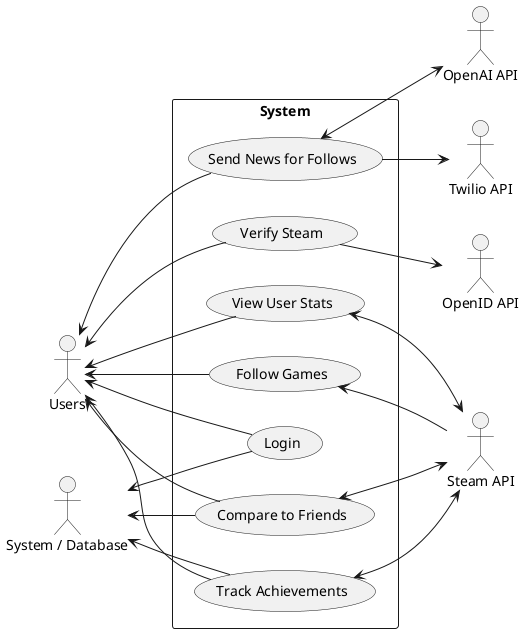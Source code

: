 @startuml

left to right direction

:Users:                     as users
:System / Database:         as sdb
:Steam API:                 as steam

:OpenID API:                as oid
:Twilio API:                as twilio
:OpenAI API:                as oai


rectangle System {

    (Login)                 as login
    (Verify Steam)          as verify
    (View User Stats)       as statsview
    (Follow Games)          as follow

    (Send News for Follows) as newssend
    (Track Achievements)    as achievements
    (Compare to Friends)    as compare

}


sdb <-- login
users <-- login


users <-- verify 
verify --> oid


users <-- statsview
statsview <--> steam


users <-- follow
follow <-- steam


users <-- newssend
newssend --> twilio
newssend <--> oai


users <-- achievements
achievements <--> steam
achievements --> sdb


users <-- compare
compare <--> steam
sdb <-- compare


@enduml
